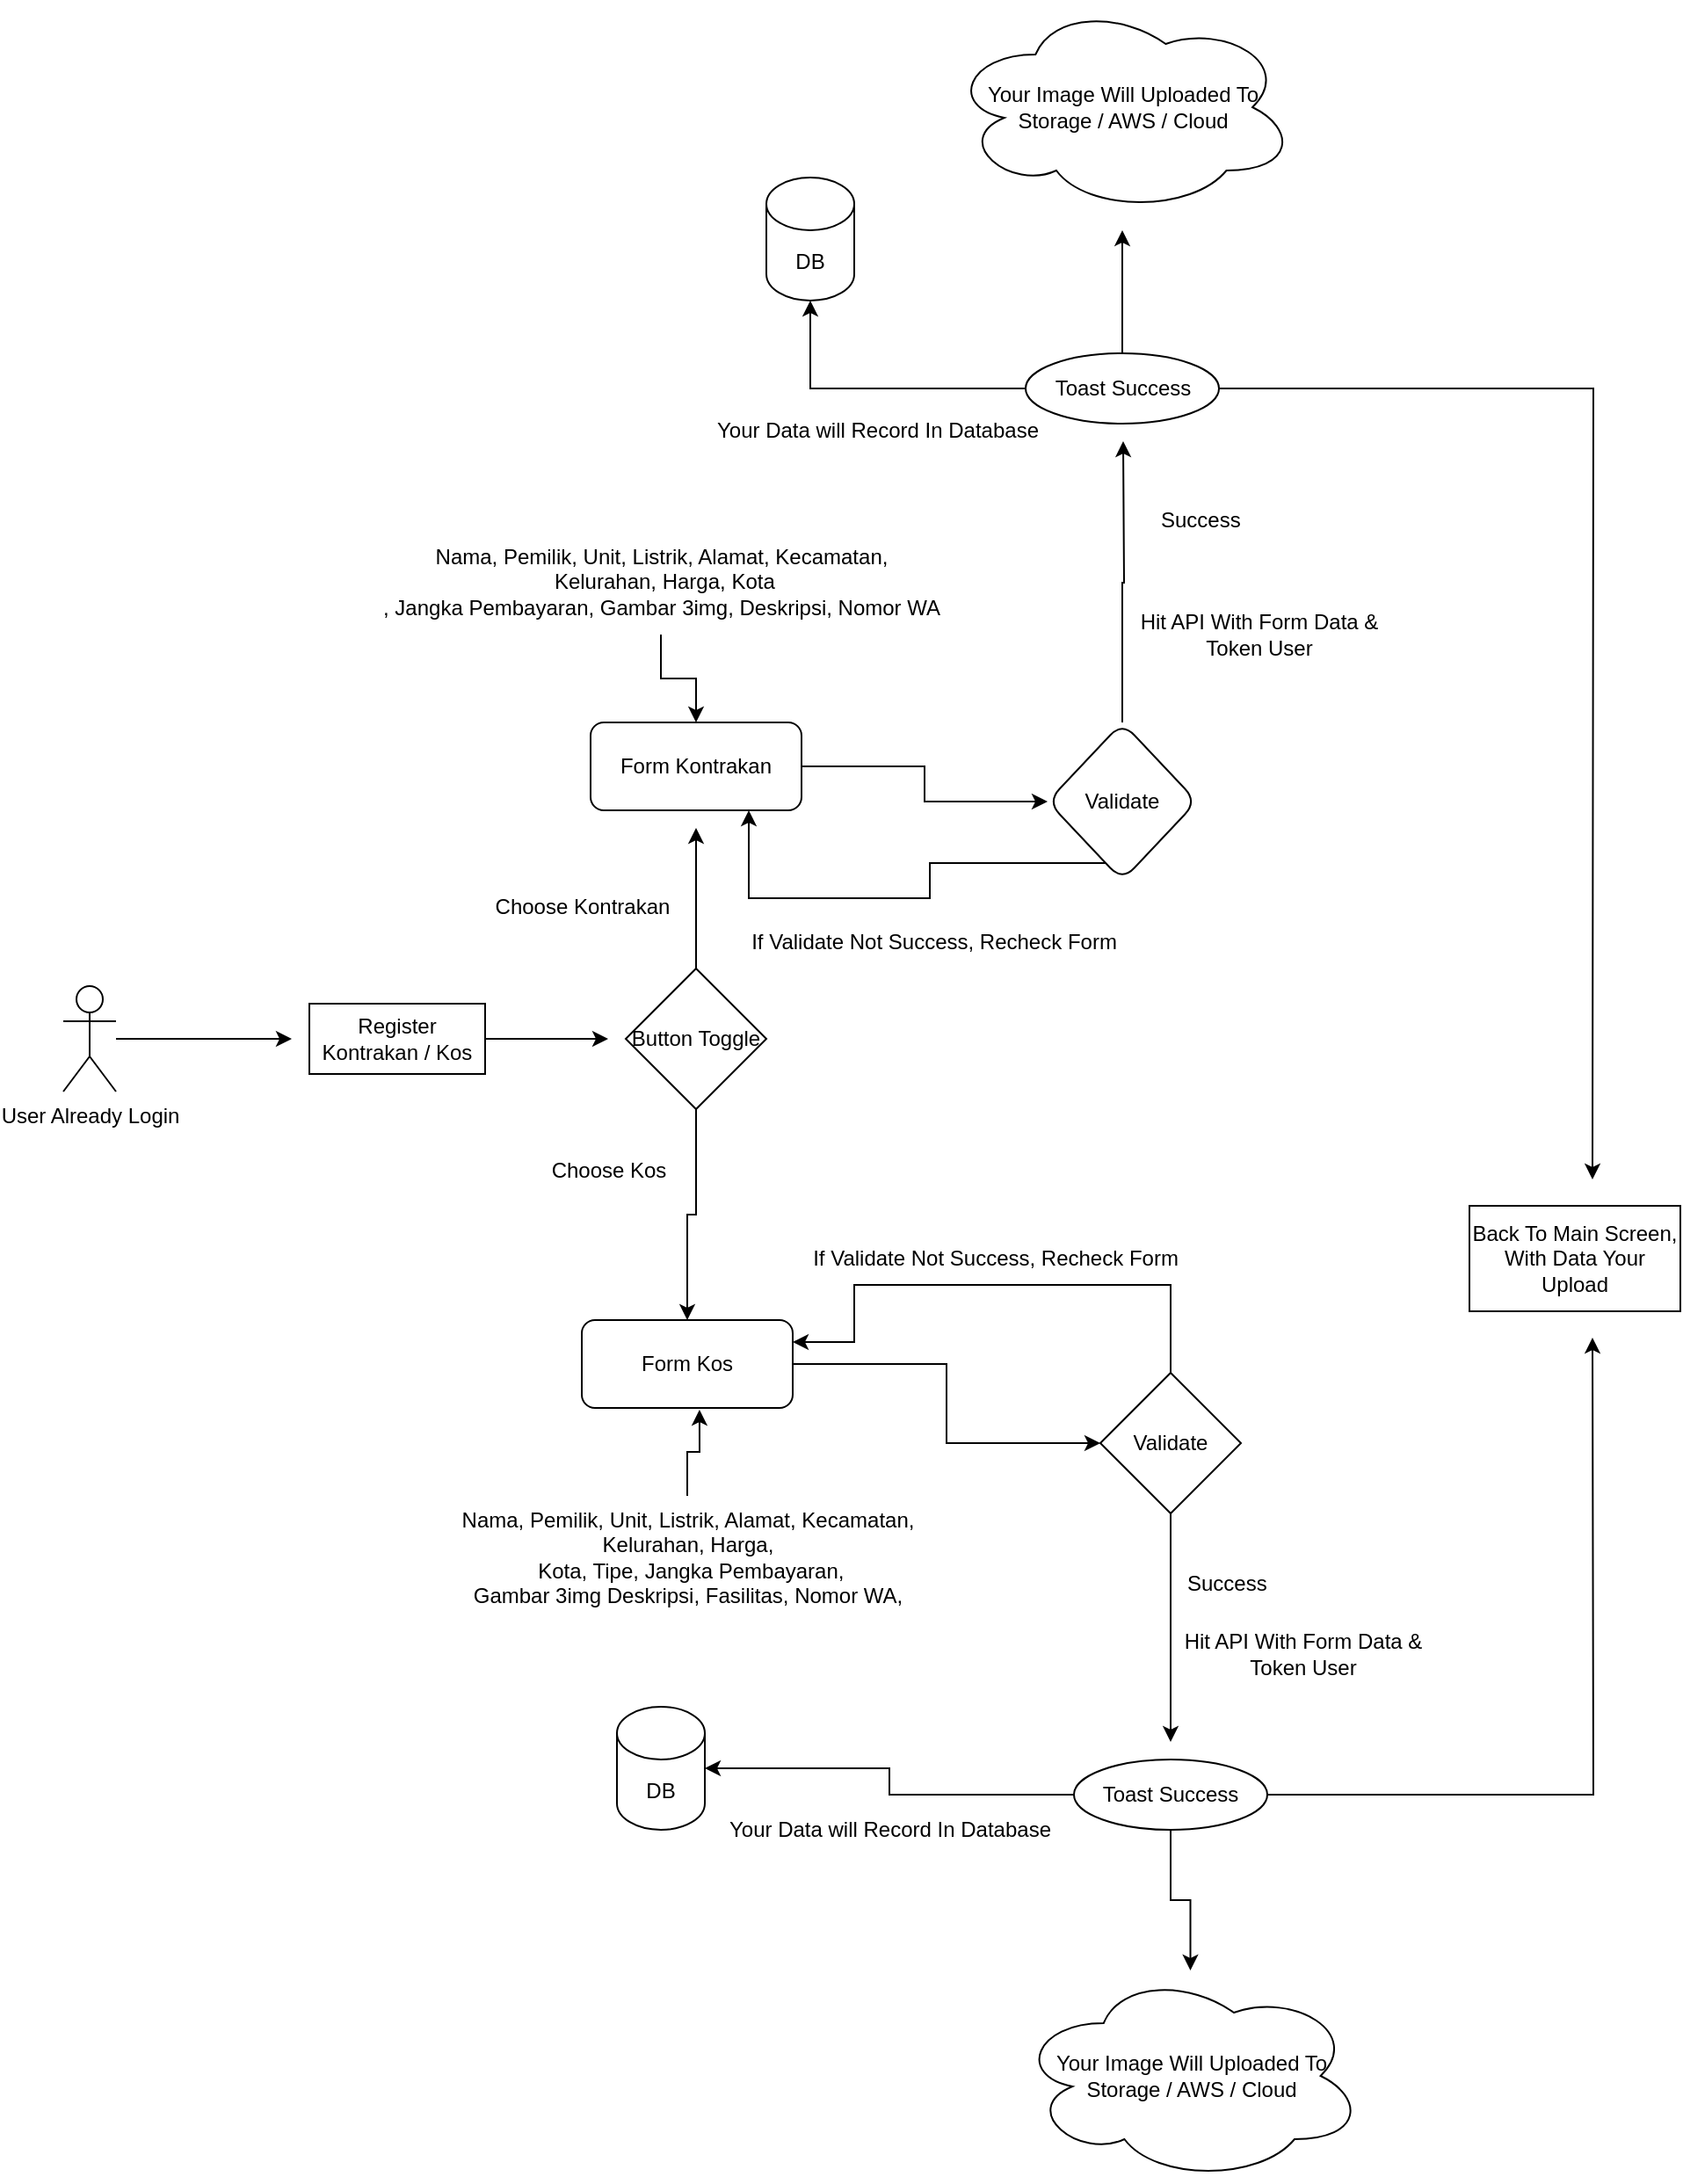 <mxfile version="20.2.3" type="github">
  <diagram id="r8rcxW7r-T3k_2j8_0ws" name="Page-1">
    <mxGraphModel dx="1266" dy="1768" grid="1" gridSize="10" guides="1" tooltips="1" connect="1" arrows="1" fold="1" page="1" pageScale="1" pageWidth="850" pageHeight="1100" math="0" shadow="0">
      <root>
        <mxCell id="0" />
        <mxCell id="1" parent="0" />
        <mxCell id="38XRbIdbniCEpFDxyUo8-42" style="edgeStyle=orthogonalEdgeStyle;rounded=0;orthogonalLoop=1;jettySize=auto;html=1;" edge="1" parent="1" source="38XRbIdbniCEpFDxyUo8-1">
          <mxGeometry relative="1" as="geometry">
            <mxPoint x="200" y="240" as="targetPoint" />
          </mxGeometry>
        </mxCell>
        <mxCell id="38XRbIdbniCEpFDxyUo8-1" value="&lt;div&gt;User Already Login&lt;/div&gt;&lt;div&gt;&lt;br&gt;&lt;/div&gt;" style="shape=umlActor;verticalLabelPosition=bottom;verticalAlign=top;html=1;outlineConnect=0;" vertex="1" parent="1">
          <mxGeometry x="70" y="210" width="30" height="60" as="geometry" />
        </mxCell>
        <mxCell id="38XRbIdbniCEpFDxyUo8-46" style="edgeStyle=orthogonalEdgeStyle;rounded=0;orthogonalLoop=1;jettySize=auto;html=1;" edge="1" parent="1" source="38XRbIdbniCEpFDxyUo8-43">
          <mxGeometry relative="1" as="geometry">
            <mxPoint x="380" y="240" as="targetPoint" />
          </mxGeometry>
        </mxCell>
        <mxCell id="38XRbIdbniCEpFDxyUo8-43" value="Register Kontrakan / Kos" style="whiteSpace=wrap;html=1;" vertex="1" parent="1">
          <mxGeometry x="210" y="220" width="100" height="40" as="geometry" />
        </mxCell>
        <mxCell id="38XRbIdbniCEpFDxyUo8-48" style="edgeStyle=orthogonalEdgeStyle;rounded=0;orthogonalLoop=1;jettySize=auto;html=1;entryX=0.5;entryY=0;entryDx=0;entryDy=0;" edge="1" parent="1" source="38XRbIdbniCEpFDxyUo8-47" target="38XRbIdbniCEpFDxyUo8-53">
          <mxGeometry relative="1" as="geometry">
            <mxPoint x="430" y="380" as="targetPoint" />
          </mxGeometry>
        </mxCell>
        <mxCell id="38XRbIdbniCEpFDxyUo8-50" style="edgeStyle=orthogonalEdgeStyle;rounded=0;orthogonalLoop=1;jettySize=auto;html=1;" edge="1" parent="1" source="38XRbIdbniCEpFDxyUo8-47">
          <mxGeometry relative="1" as="geometry">
            <mxPoint x="430" y="120" as="targetPoint" />
          </mxGeometry>
        </mxCell>
        <mxCell id="38XRbIdbniCEpFDxyUo8-47" value="Button Toggle" style="rhombus;whiteSpace=wrap;html=1;" vertex="1" parent="1">
          <mxGeometry x="390" y="200" width="80" height="80" as="geometry" />
        </mxCell>
        <mxCell id="38XRbIdbniCEpFDxyUo8-49" value="Choose Kos" style="text;html=1;align=center;verticalAlign=middle;resizable=0;points=[];autosize=1;strokeColor=none;fillColor=none;" vertex="1" parent="1">
          <mxGeometry x="335" y="300" width="90" height="30" as="geometry" />
        </mxCell>
        <mxCell id="38XRbIdbniCEpFDxyUo8-51" value="Choose Kontrakan" style="text;html=1;align=center;verticalAlign=middle;resizable=0;points=[];autosize=1;strokeColor=none;fillColor=none;" vertex="1" parent="1">
          <mxGeometry x="305" y="150" width="120" height="30" as="geometry" />
        </mxCell>
        <mxCell id="38XRbIdbniCEpFDxyUo8-71" value="" style="edgeStyle=orthogonalEdgeStyle;rounded=0;orthogonalLoop=1;jettySize=auto;html=1;" edge="1" parent="1" source="38XRbIdbniCEpFDxyUo8-52" target="38XRbIdbniCEpFDxyUo8-70">
          <mxGeometry relative="1" as="geometry" />
        </mxCell>
        <mxCell id="38XRbIdbniCEpFDxyUo8-52" value="Form Kontrakan" style="rounded=1;whiteSpace=wrap;html=1;" vertex="1" parent="1">
          <mxGeometry x="370" y="60" width="120" height="50" as="geometry" />
        </mxCell>
        <mxCell id="38XRbIdbniCEpFDxyUo8-58" style="edgeStyle=orthogonalEdgeStyle;rounded=0;orthogonalLoop=1;jettySize=auto;html=1;entryX=0;entryY=0.5;entryDx=0;entryDy=0;" edge="1" parent="1" source="38XRbIdbniCEpFDxyUo8-53" target="38XRbIdbniCEpFDxyUo8-59">
          <mxGeometry relative="1" as="geometry">
            <mxPoint x="600" y="470" as="targetPoint" />
          </mxGeometry>
        </mxCell>
        <mxCell id="38XRbIdbniCEpFDxyUo8-53" value="&lt;div&gt;Form Kos&lt;/div&gt;" style="rounded=1;whiteSpace=wrap;html=1;" vertex="1" parent="1">
          <mxGeometry x="365" y="400" width="120" height="50" as="geometry" />
        </mxCell>
        <mxCell id="38XRbIdbniCEpFDxyUo8-55" style="edgeStyle=orthogonalEdgeStyle;rounded=0;orthogonalLoop=1;jettySize=auto;html=1;entryX=0.558;entryY=1.02;entryDx=0;entryDy=0;entryPerimeter=0;" edge="1" parent="1" source="38XRbIdbniCEpFDxyUo8-54" target="38XRbIdbniCEpFDxyUo8-53">
          <mxGeometry relative="1" as="geometry" />
        </mxCell>
        <mxCell id="38XRbIdbniCEpFDxyUo8-54" value="&lt;div&gt;Nama, Pemilik, Unit, Listrik, Alamat, Kecamatan, &lt;br&gt;&lt;/div&gt;&lt;div&gt;Kelurahan, Harga,&lt;/div&gt;&lt;div&gt;&amp;nbsp;Kota, Tipe, Jangka Pembayaran, &lt;br&gt;&lt;/div&gt;&lt;div&gt;Gambar 3img Deskripsi, Fasilitas, Nomor WA,&lt;/div&gt;" style="text;html=1;align=center;verticalAlign=middle;resizable=0;points=[];autosize=1;strokeColor=none;fillColor=none;" vertex="1" parent="1">
          <mxGeometry x="285" y="500" width="280" height="70" as="geometry" />
        </mxCell>
        <mxCell id="38XRbIdbniCEpFDxyUo8-57" style="edgeStyle=orthogonalEdgeStyle;rounded=0;orthogonalLoop=1;jettySize=auto;html=1;entryX=0.5;entryY=0;entryDx=0;entryDy=0;" edge="1" parent="1" source="38XRbIdbniCEpFDxyUo8-56" target="38XRbIdbniCEpFDxyUo8-52">
          <mxGeometry relative="1" as="geometry" />
        </mxCell>
        <mxCell id="38XRbIdbniCEpFDxyUo8-56" value="&lt;div&gt;Nama, Pemilik, Unit, Listrik, Alamat, Kecamatan,&lt;/div&gt;&lt;div&gt;&amp;nbsp;Kelurahan, Harga, Kota&lt;/div&gt;&lt;div&gt;, Jangka Pembayaran, Gambar 3img, Deskripsi, Nomor WA&lt;/div&gt;" style="text;html=1;align=center;verticalAlign=middle;resizable=0;points=[];autosize=1;strokeColor=none;fillColor=none;" vertex="1" parent="1">
          <mxGeometry x="240" y="-50" width="340" height="60" as="geometry" />
        </mxCell>
        <mxCell id="38XRbIdbniCEpFDxyUo8-62" style="edgeStyle=orthogonalEdgeStyle;rounded=0;orthogonalLoop=1;jettySize=auto;html=1;entryX=1;entryY=0.25;entryDx=0;entryDy=0;" edge="1" parent="1" source="38XRbIdbniCEpFDxyUo8-59" target="38XRbIdbniCEpFDxyUo8-53">
          <mxGeometry relative="1" as="geometry">
            <mxPoint x="520" y="350" as="targetPoint" />
            <Array as="points">
              <mxPoint x="520" y="380" />
              <mxPoint x="520" y="413" />
            </Array>
          </mxGeometry>
        </mxCell>
        <mxCell id="38XRbIdbniCEpFDxyUo8-64" style="edgeStyle=orthogonalEdgeStyle;rounded=0;orthogonalLoop=1;jettySize=auto;html=1;" edge="1" parent="1" source="38XRbIdbniCEpFDxyUo8-59">
          <mxGeometry relative="1" as="geometry">
            <mxPoint x="700" y="640" as="targetPoint" />
          </mxGeometry>
        </mxCell>
        <mxCell id="38XRbIdbniCEpFDxyUo8-59" value="Validate" style="rhombus;whiteSpace=wrap;html=1;" vertex="1" parent="1">
          <mxGeometry x="660" y="430" width="80" height="80" as="geometry" />
        </mxCell>
        <mxCell id="38XRbIdbniCEpFDxyUo8-63" value="If Validate Not Success, Recheck Form" style="text;html=1;align=center;verticalAlign=middle;resizable=0;points=[];autosize=1;strokeColor=none;fillColor=none;" vertex="1" parent="1">
          <mxGeometry x="485" y="350" width="230" height="30" as="geometry" />
        </mxCell>
        <mxCell id="38XRbIdbniCEpFDxyUo8-65" value="&amp;nbsp;Success" style="text;html=1;align=center;verticalAlign=middle;resizable=0;points=[];autosize=1;strokeColor=none;fillColor=none;" vertex="1" parent="1">
          <mxGeometry x="695" y="535" width="70" height="30" as="geometry" />
        </mxCell>
        <mxCell id="38XRbIdbniCEpFDxyUo8-66" value="&lt;div&gt;Hit API With Form Data &amp;amp;&lt;/div&gt;&lt;div&gt;Token User&lt;/div&gt;" style="text;html=1;align=center;verticalAlign=middle;resizable=0;points=[];autosize=1;strokeColor=none;fillColor=none;" vertex="1" parent="1">
          <mxGeometry x="695" y="570" width="160" height="40" as="geometry" />
        </mxCell>
        <mxCell id="38XRbIdbniCEpFDxyUo8-68" style="edgeStyle=orthogonalEdgeStyle;rounded=0;orthogonalLoop=1;jettySize=auto;html=1;" edge="1" parent="1" source="38XRbIdbniCEpFDxyUo8-67">
          <mxGeometry relative="1" as="geometry">
            <mxPoint x="940" y="410" as="targetPoint" />
          </mxGeometry>
        </mxCell>
        <mxCell id="38XRbIdbniCEpFDxyUo8-83" style="edgeStyle=orthogonalEdgeStyle;rounded=0;orthogonalLoop=1;jettySize=auto;html=1;" edge="1" parent="1" source="38XRbIdbniCEpFDxyUo8-67" target="38XRbIdbniCEpFDxyUo8-84">
          <mxGeometry relative="1" as="geometry">
            <mxPoint x="410" y="670" as="targetPoint" />
          </mxGeometry>
        </mxCell>
        <mxCell id="38XRbIdbniCEpFDxyUo8-86" style="edgeStyle=orthogonalEdgeStyle;rounded=0;orthogonalLoop=1;jettySize=auto;html=1;" edge="1" parent="1" source="38XRbIdbniCEpFDxyUo8-67" target="38XRbIdbniCEpFDxyUo8-87">
          <mxGeometry relative="1" as="geometry">
            <mxPoint x="680" y="790" as="targetPoint" />
          </mxGeometry>
        </mxCell>
        <mxCell id="38XRbIdbniCEpFDxyUo8-67" value="Toast Success" style="ellipse;whiteSpace=wrap;html=1;" vertex="1" parent="1">
          <mxGeometry x="645" y="650" width="110" height="40" as="geometry" />
        </mxCell>
        <mxCell id="38XRbIdbniCEpFDxyUo8-69" value="Back To Main Screen, With Data Your Upload" style="whiteSpace=wrap;html=1;" vertex="1" parent="1">
          <mxGeometry x="870" y="335" width="120" height="60" as="geometry" />
        </mxCell>
        <mxCell id="38XRbIdbniCEpFDxyUo8-73" style="edgeStyle=orthogonalEdgeStyle;rounded=0;orthogonalLoop=1;jettySize=auto;html=1;entryX=0.75;entryY=1;entryDx=0;entryDy=0;" edge="1" parent="1" source="38XRbIdbniCEpFDxyUo8-70" target="38XRbIdbniCEpFDxyUo8-52">
          <mxGeometry relative="1" as="geometry">
            <Array as="points">
              <mxPoint x="563" y="140" />
              <mxPoint x="563" y="160" />
              <mxPoint x="460" y="160" />
            </Array>
          </mxGeometry>
        </mxCell>
        <mxCell id="38XRbIdbniCEpFDxyUo8-78" style="edgeStyle=orthogonalEdgeStyle;rounded=0;orthogonalLoop=1;jettySize=auto;html=1;" edge="1" parent="1" source="38XRbIdbniCEpFDxyUo8-70">
          <mxGeometry relative="1" as="geometry">
            <mxPoint x="673" y="-100" as="targetPoint" />
          </mxGeometry>
        </mxCell>
        <mxCell id="38XRbIdbniCEpFDxyUo8-70" value="Validate" style="rhombus;whiteSpace=wrap;html=1;rounded=1;" vertex="1" parent="1">
          <mxGeometry x="630" y="60" width="85" height="90" as="geometry" />
        </mxCell>
        <mxCell id="38XRbIdbniCEpFDxyUo8-74" value="If Validate Not Success, Recheck Form" style="text;html=1;align=center;verticalAlign=middle;resizable=0;points=[];autosize=1;strokeColor=none;fillColor=none;" vertex="1" parent="1">
          <mxGeometry x="450" y="170" width="230" height="30" as="geometry" />
        </mxCell>
        <mxCell id="38XRbIdbniCEpFDxyUo8-79" value="&amp;nbsp;Success" style="text;html=1;align=center;verticalAlign=middle;resizable=0;points=[];autosize=1;strokeColor=none;fillColor=none;" vertex="1" parent="1">
          <mxGeometry x="680" y="-70" width="70" height="30" as="geometry" />
        </mxCell>
        <mxCell id="38XRbIdbniCEpFDxyUo8-80" value="&lt;div&gt;Hit API With Form Data &amp;amp;&lt;/div&gt;&lt;div&gt;Token User&lt;/div&gt;" style="text;html=1;align=center;verticalAlign=middle;resizable=0;points=[];autosize=1;strokeColor=none;fillColor=none;" vertex="1" parent="1">
          <mxGeometry x="670" y="-10" width="160" height="40" as="geometry" />
        </mxCell>
        <mxCell id="38XRbIdbniCEpFDxyUo8-82" style="edgeStyle=orthogonalEdgeStyle;rounded=0;orthogonalLoop=1;jettySize=auto;html=1;" edge="1" parent="1" source="38XRbIdbniCEpFDxyUo8-81">
          <mxGeometry relative="1" as="geometry">
            <mxPoint x="940" y="320" as="targetPoint" />
          </mxGeometry>
        </mxCell>
        <mxCell id="38XRbIdbniCEpFDxyUo8-89" style="edgeStyle=orthogonalEdgeStyle;rounded=0;orthogonalLoop=1;jettySize=auto;html=1;entryX=0.5;entryY=1;entryDx=0;entryDy=0;entryPerimeter=0;" edge="1" parent="1" source="38XRbIdbniCEpFDxyUo8-81" target="38XRbIdbniCEpFDxyUo8-88">
          <mxGeometry relative="1" as="geometry" />
        </mxCell>
        <mxCell id="38XRbIdbniCEpFDxyUo8-91" style="edgeStyle=orthogonalEdgeStyle;rounded=0;orthogonalLoop=1;jettySize=auto;html=1;" edge="1" parent="1" source="38XRbIdbniCEpFDxyUo8-81">
          <mxGeometry relative="1" as="geometry">
            <mxPoint x="672.5" y="-220" as="targetPoint" />
          </mxGeometry>
        </mxCell>
        <mxCell id="38XRbIdbniCEpFDxyUo8-81" value="Toast Success" style="ellipse;whiteSpace=wrap;html=1;" vertex="1" parent="1">
          <mxGeometry x="617.5" y="-150" width="110" height="40" as="geometry" />
        </mxCell>
        <mxCell id="38XRbIdbniCEpFDxyUo8-84" value="DB" style="shape=cylinder3;whiteSpace=wrap;html=1;boundedLbl=1;backgroundOutline=1;size=15;" vertex="1" parent="1">
          <mxGeometry x="385" y="620" width="50" height="70" as="geometry" />
        </mxCell>
        <mxCell id="38XRbIdbniCEpFDxyUo8-85" value="Your Data will Record In Database" style="text;html=1;align=center;verticalAlign=middle;resizable=0;points=[];autosize=1;strokeColor=none;fillColor=none;" vertex="1" parent="1">
          <mxGeometry x="435" y="675" width="210" height="30" as="geometry" />
        </mxCell>
        <mxCell id="38XRbIdbniCEpFDxyUo8-87" value="Your Image Will Uploaded To Storage / AWS / Cloud" style="ellipse;shape=cloud;whiteSpace=wrap;html=1;" vertex="1" parent="1">
          <mxGeometry x="612.5" y="770" width="197.5" height="120" as="geometry" />
        </mxCell>
        <mxCell id="38XRbIdbniCEpFDxyUo8-88" value="DB" style="shape=cylinder3;whiteSpace=wrap;html=1;boundedLbl=1;backgroundOutline=1;size=15;" vertex="1" parent="1">
          <mxGeometry x="470" y="-250" width="50" height="70" as="geometry" />
        </mxCell>
        <mxCell id="38XRbIdbniCEpFDxyUo8-90" value="Your Data will Record In Database" style="text;whiteSpace=wrap;html=1;" vertex="1" parent="1">
          <mxGeometry x="440" y="-120" width="220" height="40" as="geometry" />
        </mxCell>
        <mxCell id="38XRbIdbniCEpFDxyUo8-92" value="Your Image Will Uploaded To Storage / AWS / Cloud" style="ellipse;shape=cloud;whiteSpace=wrap;html=1;" vertex="1" parent="1">
          <mxGeometry x="573.75" y="-350" width="197.5" height="120" as="geometry" />
        </mxCell>
      </root>
    </mxGraphModel>
  </diagram>
</mxfile>
